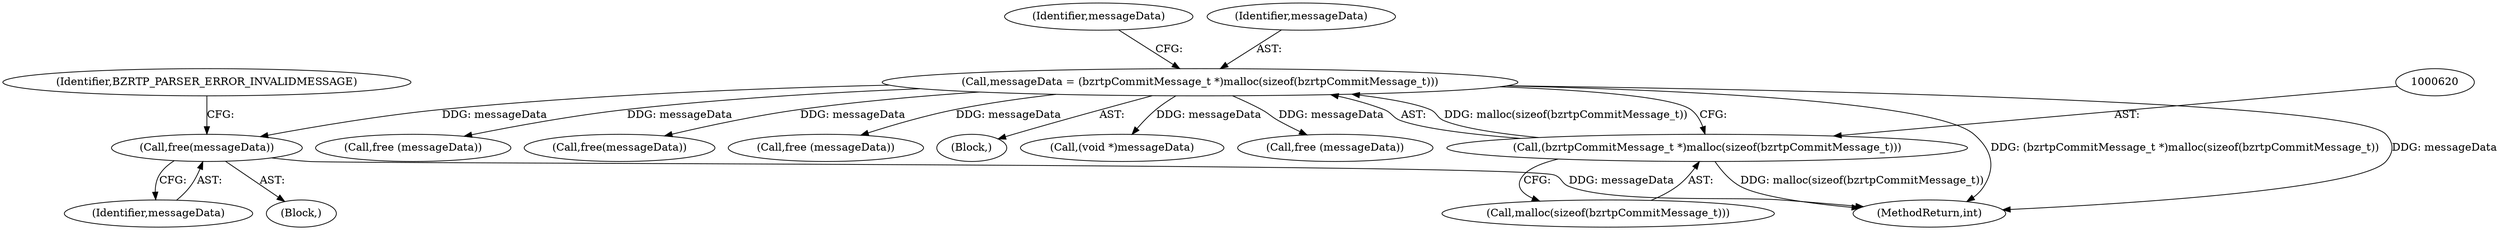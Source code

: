 digraph "0_bzrtp_bbb1e6e2f467ee4bd7b9a8c800e4f07343d7d99b@API" {
"1000791" [label="(Call,free(messageData))"];
"1000617" [label="(Call,messageData = (bzrtpCommitMessage_t *)malloc(sizeof(bzrtpCommitMessage_t)))"];
"1000619" [label="(Call,(bzrtpCommitMessage_t *)malloc(sizeof(bzrtpCommitMessage_t)))"];
"1000794" [label="(Identifier,BZRTP_PARSER_ERROR_INVALIDMESSAGE)"];
"1000642" [label="(Call,free (messageData))"];
"1000626" [label="(Identifier,messageData)"];
"1000804" [label="(Call,free(messageData))"];
"1000619" [label="(Call,(bzrtpCommitMessage_t *)malloc(sizeof(bzrtpCommitMessage_t)))"];
"1000674" [label="(Call,free (messageData))"];
"1000608" [label="(Block,)"];
"1000792" [label="(Identifier,messageData)"];
"1000617" [label="(Call,messageData = (bzrtpCommitMessage_t *)malloc(sizeof(bzrtpCommitMessage_t)))"];
"1000621" [label="(Call,malloc(sizeof(bzrtpCommitMessage_t)))"];
"1001966" [label="(MethodReturn,int)"];
"1000770" [label="(Block,)"];
"1000877" [label="(Call,(void *)messageData)"];
"1000791" [label="(Call,free(messageData))"];
"1000713" [label="(Call,free (messageData))"];
"1000618" [label="(Identifier,messageData)"];
"1000791" -> "1000770"  [label="AST: "];
"1000791" -> "1000792"  [label="CFG: "];
"1000792" -> "1000791"  [label="AST: "];
"1000794" -> "1000791"  [label="CFG: "];
"1000791" -> "1001966"  [label="DDG: messageData"];
"1000617" -> "1000791"  [label="DDG: messageData"];
"1000617" -> "1000608"  [label="AST: "];
"1000617" -> "1000619"  [label="CFG: "];
"1000618" -> "1000617"  [label="AST: "];
"1000619" -> "1000617"  [label="AST: "];
"1000626" -> "1000617"  [label="CFG: "];
"1000617" -> "1001966"  [label="DDG: messageData"];
"1000617" -> "1001966"  [label="DDG: (bzrtpCommitMessage_t *)malloc(sizeof(bzrtpCommitMessage_t))"];
"1000619" -> "1000617"  [label="DDG: malloc(sizeof(bzrtpCommitMessage_t))"];
"1000617" -> "1000642"  [label="DDG: messageData"];
"1000617" -> "1000674"  [label="DDG: messageData"];
"1000617" -> "1000713"  [label="DDG: messageData"];
"1000617" -> "1000804"  [label="DDG: messageData"];
"1000617" -> "1000877"  [label="DDG: messageData"];
"1000619" -> "1000621"  [label="CFG: "];
"1000620" -> "1000619"  [label="AST: "];
"1000621" -> "1000619"  [label="AST: "];
"1000619" -> "1001966"  [label="DDG: malloc(sizeof(bzrtpCommitMessage_t))"];
}
